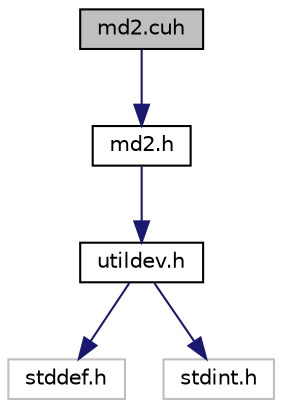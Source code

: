 digraph "md2.cuh"
{
 // LATEX_PDF_SIZE
  bgcolor="transparent";
  edge [fontname="Helvetica",fontsize="10",labelfontname="Helvetica",labelfontsize="10"];
  node [fontname="Helvetica",fontsize="10",shape=record];
  Node1 [label="md2.cuh",height=0.2,width=0.4,color="black", fillcolor="grey75", style="filled", fontcolor="black",tooltip="MD2 CUDA hash function support."];
  Node1 -> Node2 [color="midnightblue",fontsize="10",style="solid",fontname="Helvetica"];
  Node2 [label="md2.h",height=0.2,width=0.4,color="black",URL="$md2_8h.html",tooltip="MD2 hash function support."];
  Node2 -> Node3 [color="midnightblue",fontsize="10",style="solid",fontname="Helvetica"];
  Node3 [label="utildev.h",height=0.2,width=0.4,color="black",URL="$utildev_8h.html",tooltip="Device utilities and includes support."];
  Node3 -> Node4 [color="midnightblue",fontsize="10",style="solid",fontname="Helvetica"];
  Node4 [label="stddef.h",height=0.2,width=0.4,color="grey75",tooltip=" "];
  Node3 -> Node5 [color="midnightblue",fontsize="10",style="solid",fontname="Helvetica"];
  Node5 [label="stdint.h",height=0.2,width=0.4,color="grey75",tooltip=" "];
}
